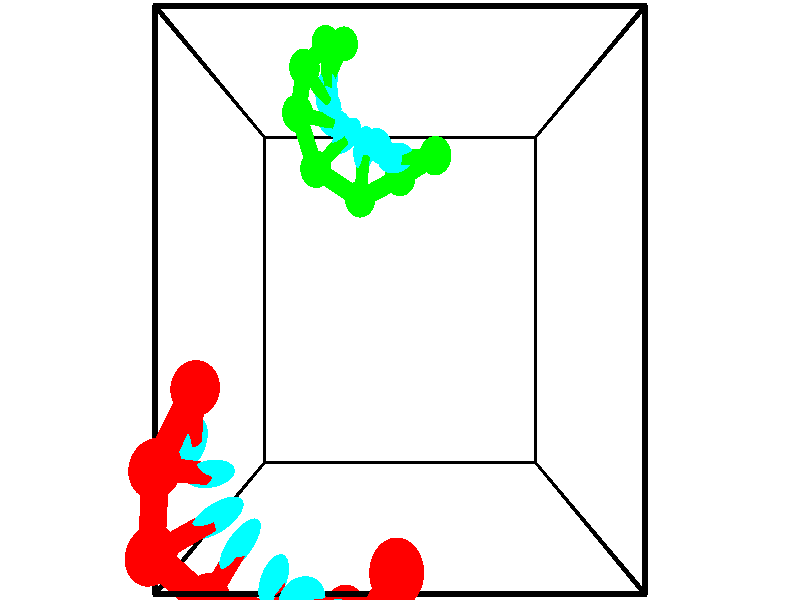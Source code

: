 // switches for output
#declare DRAW_BASES = 1; // possible values are 0, 1; only relevant for DNA ribbons
#declare DRAW_BASES_TYPE = 3; // possible values are 1, 2, 3; only relevant for DNA ribbons
#declare DRAW_FOG = 0; // set to 1 to enable fog

#include "colors.inc"

#include "transforms.inc"
background { rgb <1, 1, 1>}

#default {
   normal{
       ripples 0.25
       frequency 0.20
       turbulence 0.2
       lambda 5
   }
	finish {
		phong 0.1
		phong_size 40.
	}
}

// original window dimensions: 1024x640


// camera settings

camera {
	sky <-0, 1, 0>
	up <-0, 1, 0>
	right 1.6 * <1, 0, 0>
	location <2.5, 2.5, 11.1562>
	look_at <2.5, 2.5, 2.5>
	direction <0, 0, -8.6562>
	angle 67.0682
}


# declare cpy_camera_pos = <2.5, 2.5, 11.1562>;
# if (DRAW_FOG = 1)
fog {
	fog_type 2
	up vnormalize(cpy_camera_pos)
	color rgbt<1,1,1,0.3>
	distance 1e-5
	fog_alt 3e-3
	fog_offset 4
}
# end


// LIGHTS

# declare lum = 6;
global_settings {
	ambient_light rgb lum * <0.05, 0.05, 0.05>
	max_trace_level 15
}# declare cpy_direct_light_amount = 0.25;
light_source
{	1000 * <-1, -1, 1>,
	rgb lum * cpy_direct_light_amount
	parallel
}

light_source
{	1000 * <1, 1, -1>,
	rgb lum * cpy_direct_light_amount
	parallel
}

// strand 0

// nucleotide -1

// particle -1
sphere {
	<0.321821, 1.716060, 4.729865> 0.250000
	pigment { color rgbt <1,0,0,0> }
	no_shadow
}
cylinder {
	<0.229351, 1.392406, 4.513768>,  <0.173869, 1.198215, 4.384110>, 0.100000
	pigment { color rgbt <1,0,0,0> }
	no_shadow
}
cylinder {
	<0.229351, 1.392406, 4.513768>,  <0.321821, 1.716060, 4.729865>, 0.100000
	pigment { color rgbt <1,0,0,0> }
	no_shadow
}

// particle -1
sphere {
	<0.229351, 1.392406, 4.513768> 0.100000
	pigment { color rgbt <1,0,0,0> }
	no_shadow
}
sphere {
	0, 1
	scale<0.080000,0.200000,0.300000>
	matrix <0.779484, -0.486326, 0.394831,
		-0.582204, -0.329835, 0.743133,
		-0.231176, -0.809133, -0.540242,
		0.159998, 1.149667, 4.351696>
	pigment { color rgbt <0,1,1,0> }
	no_shadow
}
cylinder {
	<0.045235, 1.091080, 5.095838>,  <0.321821, 1.716060, 4.729865>, 0.130000
	pigment { color rgbt <1,0,0,0> }
	no_shadow
}

// nucleotide -1

// particle -1
sphere {
	<0.045235, 1.091080, 5.095838> 0.250000
	pigment { color rgbt <1,0,0,0> }
	no_shadow
}
cylinder {
	<0.262197, 0.987293, 4.776220>,  <0.392375, 0.925021, 4.584450>, 0.100000
	pigment { color rgbt <1,0,0,0> }
	no_shadow
}
cylinder {
	<0.262197, 0.987293, 4.776220>,  <0.045235, 1.091080, 5.095838>, 0.100000
	pigment { color rgbt <1,0,0,0> }
	no_shadow
}

// particle -1
sphere {
	<0.262197, 0.987293, 4.776220> 0.100000
	pigment { color rgbt <1,0,0,0> }
	no_shadow
}
sphere {
	0, 1
	scale<0.080000,0.200000,0.300000>
	matrix <0.408831, -0.749375, 0.520860,
		-0.733928, -0.609193, -0.300390,
		0.542409, -0.259465, -0.799044,
		0.424919, 0.909453, 4.536507>
	pigment { color rgbt <0,1,1,0> }
	no_shadow
}
cylinder {
	<-0.042970, 0.323454, 4.977403>,  <0.045235, 1.091080, 5.095838>, 0.130000
	pigment { color rgbt <1,0,0,0> }
	no_shadow
}

// nucleotide -1

// particle -1
sphere {
	<-0.042970, 0.323454, 4.977403> 0.250000
	pigment { color rgbt <1,0,0,0> }
	no_shadow
}
cylinder {
	<0.280663, 0.445774, 4.776654>,  <0.474842, 0.519166, 4.656205>, 0.100000
	pigment { color rgbt <1,0,0,0> }
	no_shadow
}
cylinder {
	<0.280663, 0.445774, 4.776654>,  <-0.042970, 0.323454, 4.977403>, 0.100000
	pigment { color rgbt <1,0,0,0> }
	no_shadow
}

// particle -1
sphere {
	<0.280663, 0.445774, 4.776654> 0.100000
	pigment { color rgbt <1,0,0,0> }
	no_shadow
}
sphere {
	0, 1
	scale<0.080000,0.200000,0.300000>
	matrix <0.581528, -0.539982, 0.608478,
		-0.084928, -0.784160, -0.614720,
		0.809081, 0.305800, -0.501870,
		0.523387, 0.537514, 4.626093>
	pigment { color rgbt <0,1,1,0> }
	no_shadow
}
cylinder {
	<0.409874, -0.218873, 4.654647>,  <-0.042970, 0.323454, 4.977403>, 0.130000
	pigment { color rgbt <1,0,0,0> }
	no_shadow
}

// nucleotide -1

// particle -1
sphere {
	<0.409874, -0.218873, 4.654647> 0.250000
	pigment { color rgbt <1,0,0,0> }
	no_shadow
}
cylinder {
	<0.639204, 0.101665, 4.722934>,  <0.776802, 0.293988, 4.763906>, 0.100000
	pigment { color rgbt <1,0,0,0> }
	no_shadow
}
cylinder {
	<0.639204, 0.101665, 4.722934>,  <0.409874, -0.218873, 4.654647>, 0.100000
	pigment { color rgbt <1,0,0,0> }
	no_shadow
}

// particle -1
sphere {
	<0.639204, 0.101665, 4.722934> 0.100000
	pigment { color rgbt <1,0,0,0> }
	no_shadow
}
sphere {
	0, 1
	scale<0.080000,0.200000,0.300000>
	matrix <0.649211, -0.571423, 0.501997,
		0.499824, -0.176977, -0.847853,
		0.573325, 0.801346, 0.170716,
		0.811201, 0.342069, 4.774148>
	pigment { color rgbt <0,1,1,0> }
	no_shadow
}
cylinder {
	<1.173316, -0.404759, 4.541772>,  <0.409874, -0.218873, 4.654647>, 0.130000
	pigment { color rgbt <1,0,0,0> }
	no_shadow
}

// nucleotide -1

// particle -1
sphere {
	<1.173316, -0.404759, 4.541772> 0.250000
	pigment { color rgbt <1,0,0,0> }
	no_shadow
}
cylinder {
	<1.197306, -0.104214, 4.804636>,  <1.211699, 0.076113, 4.962354>, 0.100000
	pigment { color rgbt <1,0,0,0> }
	no_shadow
}
cylinder {
	<1.197306, -0.104214, 4.804636>,  <1.173316, -0.404759, 4.541772>, 0.100000
	pigment { color rgbt <1,0,0,0> }
	no_shadow
}

// particle -1
sphere {
	<1.197306, -0.104214, 4.804636> 0.100000
	pigment { color rgbt <1,0,0,0> }
	no_shadow
}
sphere {
	0, 1
	scale<0.080000,0.200000,0.300000>
	matrix <0.807899, -0.423195, 0.410128,
		0.586261, 0.506321, -0.632406,
		0.059974, 0.751362, 0.657159,
		1.215298, 0.121195, 5.001784>
	pigment { color rgbt <0,1,1,0> }
	no_shadow
}
cylinder {
	<1.914471, -0.293321, 4.733977>,  <1.173316, -0.404759, 4.541772>, 0.130000
	pigment { color rgbt <1,0,0,0> }
	no_shadow
}

// nucleotide -1

// particle -1
sphere {
	<1.914471, -0.293321, 4.733977> 0.250000
	pigment { color rgbt <1,0,0,0> }
	no_shadow
}
cylinder {
	<1.701391, -0.100380, 5.012133>,  <1.573544, 0.015385, 5.179026>, 0.100000
	pigment { color rgbt <1,0,0,0> }
	no_shadow
}
cylinder {
	<1.701391, -0.100380, 5.012133>,  <1.914471, -0.293321, 4.733977>, 0.100000
	pigment { color rgbt <1,0,0,0> }
	no_shadow
}

// particle -1
sphere {
	<1.701391, -0.100380, 5.012133> 0.100000
	pigment { color rgbt <1,0,0,0> }
	no_shadow
}
sphere {
	0, 1
	scale<0.080000,0.200000,0.300000>
	matrix <0.641376, -0.305988, 0.703568,
		0.552149, 0.820796, -0.146371,
		-0.532699, 0.482353, 0.695390,
		1.541582, 0.044326, 5.220750>
	pigment { color rgbt <0,1,1,0> }
	no_shadow
}
cylinder {
	<2.398222, -0.088657, 5.107634>,  <1.914471, -0.293321, 4.733977>, 0.130000
	pigment { color rgbt <1,0,0,0> }
	no_shadow
}

// nucleotide -1

// particle -1
sphere {
	<2.398222, -0.088657, 5.107634> 0.250000
	pigment { color rgbt <1,0,0,0> }
	no_shadow
}
cylinder {
	<2.072954, -0.046818, 5.336655>,  <1.877794, -0.021714, 5.474067>, 0.100000
	pigment { color rgbt <1,0,0,0> }
	no_shadow
}
cylinder {
	<2.072954, -0.046818, 5.336655>,  <2.398222, -0.088657, 5.107634>, 0.100000
	pigment { color rgbt <1,0,0,0> }
	no_shadow
}

// particle -1
sphere {
	<2.072954, -0.046818, 5.336655> 0.100000
	pigment { color rgbt <1,0,0,0> }
	no_shadow
}
sphere {
	0, 1
	scale<0.080000,0.200000,0.300000>
	matrix <0.514588, -0.330427, 0.791212,
		0.271946, 0.938018, 0.214868,
		-0.813169, 0.104599, 0.572551,
		1.829003, -0.015438, 5.508420>
	pigment { color rgbt <0,1,1,0> }
	no_shadow
}
cylinder {
	<2.469804, 0.434050, 5.658777>,  <2.398222, -0.088657, 5.107634>, 0.130000
	pigment { color rgbt <1,0,0,0> }
	no_shadow
}

// nucleotide -1

// particle -1
sphere {
	<2.469804, 0.434050, 5.658777> 0.250000
	pigment { color rgbt <1,0,0,0> }
	no_shadow
}
cylinder {
	<2.244913, 0.111725, 5.733145>,  <2.109979, -0.081670, 5.777765>, 0.100000
	pigment { color rgbt <1,0,0,0> }
	no_shadow
}
cylinder {
	<2.244913, 0.111725, 5.733145>,  <2.469804, 0.434050, 5.658777>, 0.100000
	pigment { color rgbt <1,0,0,0> }
	no_shadow
}

// particle -1
sphere {
	<2.244913, 0.111725, 5.733145> 0.100000
	pigment { color rgbt <1,0,0,0> }
	no_shadow
}
sphere {
	0, 1
	scale<0.080000,0.200000,0.300000>
	matrix <0.659923, -0.301674, 0.688110,
		-0.498401, 0.509566, 0.701384,
		-0.562227, -0.805813, 0.185920,
		2.076245, -0.130019, 5.788920>
	pigment { color rgbt <0,1,1,0> }
	no_shadow
}
// strand 1

// nucleotide -1

// particle -1
sphere {
	<3.047757, 4.368270, 1.773087> 0.250000
	pigment { color rgbt <0,1,0,0> }
	no_shadow
}
cylinder {
	<2.698780, 4.314095, 1.960916>,  <2.489394, 4.281589, 2.073613>, 0.100000
	pigment { color rgbt <0,1,0,0> }
	no_shadow
}
cylinder {
	<2.698780, 4.314095, 1.960916>,  <3.047757, 4.368270, 1.773087>, 0.100000
	pigment { color rgbt <0,1,0,0> }
	no_shadow
}

// particle -1
sphere {
	<2.698780, 4.314095, 1.960916> 0.100000
	pigment { color rgbt <0,1,0,0> }
	no_shadow
}
sphere {
	0, 1
	scale<0.080000,0.200000,0.300000>
	matrix <-0.469077, 0.501707, -0.726813,
		-0.137148, -0.854369, -0.501243,
		-0.872443, -0.135440, 0.469573,
		2.437047, 4.273463, 2.101788>
	pigment { color rgbt <0,1,1,0> }
	no_shadow
}
cylinder {
	<2.500693, 4.159261, 1.332761>,  <3.047757, 4.368270, 1.773087>, 0.130000
	pigment { color rgbt <0,1,0,0> }
	no_shadow
}

// nucleotide -1

// particle -1
sphere {
	<2.500693, 4.159261, 1.332761> 0.250000
	pigment { color rgbt <0,1,0,0> }
	no_shadow
}
cylinder {
	<2.315353, 4.336662, 1.639646>,  <2.204149, 4.443103, 1.823776>, 0.100000
	pigment { color rgbt <0,1,0,0> }
	no_shadow
}
cylinder {
	<2.315353, 4.336662, 1.639646>,  <2.500693, 4.159261, 1.332761>, 0.100000
	pigment { color rgbt <0,1,0,0> }
	no_shadow
}

// particle -1
sphere {
	<2.315353, 4.336662, 1.639646> 0.100000
	pigment { color rgbt <0,1,0,0> }
	no_shadow
}
sphere {
	0, 1
	scale<0.080000,0.200000,0.300000>
	matrix <-0.507632, 0.576799, -0.640010,
		-0.726373, -0.686009, -0.042123,
		-0.463349, 0.443503, 0.767211,
		2.176349, 4.469713, 1.869809>
	pigment { color rgbt <0,1,1,0> }
	no_shadow
}
cylinder {
	<1.843898, 3.880477, 1.237966>,  <2.500693, 4.159261, 1.332761>, 0.130000
	pigment { color rgbt <0,1,0,0> }
	no_shadow
}

// nucleotide -1

// particle -1
sphere {
	<1.843898, 3.880477, 1.237966> 0.250000
	pigment { color rgbt <0,1,0,0> }
	no_shadow
}
cylinder {
	<1.893024, 4.239944, 1.406400>,  <1.922500, 4.455625, 1.507460>, 0.100000
	pigment { color rgbt <0,1,0,0> }
	no_shadow
}
cylinder {
	<1.893024, 4.239944, 1.406400>,  <1.843898, 3.880477, 1.237966>, 0.100000
	pigment { color rgbt <0,1,0,0> }
	no_shadow
}

// particle -1
sphere {
	<1.893024, 4.239944, 1.406400> 0.100000
	pigment { color rgbt <0,1,0,0> }
	no_shadow
}
sphere {
	0, 1
	scale<0.080000,0.200000,0.300000>
	matrix <-0.599420, 0.405331, -0.690220,
		-0.790957, -0.167636, 0.588460,
		0.122815, 0.898669, 0.421084,
		1.929869, 4.509545, 1.532725>
	pigment { color rgbt <0,1,1,0> }
	no_shadow
}
cylinder {
	<1.133984, 4.267778, 1.358822>,  <1.843898, 3.880477, 1.237966>, 0.130000
	pigment { color rgbt <0,1,0,0> }
	no_shadow
}

// nucleotide -1

// particle -1
sphere {
	<1.133984, 4.267778, 1.358822> 0.250000
	pigment { color rgbt <0,1,0,0> }
	no_shadow
}
cylinder {
	<1.412712, 4.544571, 1.283346>,  <1.579949, 4.710647, 1.238060>, 0.100000
	pigment { color rgbt <0,1,0,0> }
	no_shadow
}
cylinder {
	<1.412712, 4.544571, 1.283346>,  <1.133984, 4.267778, 1.358822>, 0.100000
	pigment { color rgbt <0,1,0,0> }
	no_shadow
}

// particle -1
sphere {
	<1.412712, 4.544571, 1.283346> 0.100000
	pigment { color rgbt <0,1,0,0> }
	no_shadow
}
sphere {
	0, 1
	scale<0.080000,0.200000,0.300000>
	matrix <-0.594501, 0.410048, -0.691686,
		-0.401262, 0.594156, 0.697113,
		0.696820, 0.691982, -0.188689,
		1.621758, 4.752165, 1.226739>
	pigment { color rgbt <0,1,1,0> }
	no_shadow
}
cylinder {
	<0.847411, 5.012388, 1.396760>,  <1.133984, 4.267778, 1.358822>, 0.130000
	pigment { color rgbt <0,1,0,0> }
	no_shadow
}

// nucleotide -1

// particle -1
sphere {
	<0.847411, 5.012388, 1.396760> 0.250000
	pigment { color rgbt <0,1,0,0> }
	no_shadow
}
cylinder {
	<1.162067, 5.000076, 1.150103>,  <1.350861, 4.992689, 1.002108>, 0.100000
	pigment { color rgbt <0,1,0,0> }
	no_shadow
}
cylinder {
	<1.162067, 5.000076, 1.150103>,  <0.847411, 5.012388, 1.396760>, 0.100000
	pigment { color rgbt <0,1,0,0> }
	no_shadow
}

// particle -1
sphere {
	<1.162067, 5.000076, 1.150103> 0.100000
	pigment { color rgbt <0,1,0,0> }
	no_shadow
}
sphere {
	0, 1
	scale<0.080000,0.200000,0.300000>
	matrix <-0.517044, 0.513011, -0.685190,
		0.337434, 0.857830, 0.387641,
		0.786641, -0.030779, -0.616644,
		1.398060, 4.990843, 0.965110>
	pigment { color rgbt <0,1,1,0> }
	no_shadow
}
cylinder {
	<0.918669, 5.703479, 1.162957>,  <0.847411, 5.012388, 1.396760>, 0.130000
	pigment { color rgbt <0,1,0,0> }
	no_shadow
}

// nucleotide -1

// particle -1
sphere {
	<0.918669, 5.703479, 1.162957> 0.250000
	pigment { color rgbt <0,1,0,0> }
	no_shadow
}
cylinder {
	<1.115440, 5.493706, 0.884971>,  <1.233503, 5.367842, 0.718179>, 0.100000
	pigment { color rgbt <0,1,0,0> }
	no_shadow
}
cylinder {
	<1.115440, 5.493706, 0.884971>,  <0.918669, 5.703479, 1.162957>, 0.100000
	pigment { color rgbt <0,1,0,0> }
	no_shadow
}

// particle -1
sphere {
	<1.115440, 5.493706, 0.884971> 0.100000
	pigment { color rgbt <0,1,0,0> }
	no_shadow
}
sphere {
	0, 1
	scale<0.080000,0.200000,0.300000>
	matrix <-0.523689, 0.459448, -0.717397,
		0.695526, 0.716853, -0.048625,
		0.491928, -0.524433, -0.694966,
		1.263019, 5.336376, 0.676481>
	pigment { color rgbt <0,1,1,0> }
	no_shadow
}
cylinder {
	<1.216363, 6.216607, 0.662872>,  <0.918669, 5.703479, 1.162957>, 0.130000
	pigment { color rgbt <0,1,0,0> }
	no_shadow
}

// nucleotide -1

// particle -1
sphere {
	<1.216363, 6.216607, 0.662872> 0.250000
	pigment { color rgbt <0,1,0,0> }
	no_shadow
}
cylinder {
	<1.200958, 5.875896, 0.453876>,  <1.191715, 5.671470, 0.328479>, 0.100000
	pigment { color rgbt <0,1,0,0> }
	no_shadow
}
cylinder {
	<1.200958, 5.875896, 0.453876>,  <1.216363, 6.216607, 0.662872>, 0.100000
	pigment { color rgbt <0,1,0,0> }
	no_shadow
}

// particle -1
sphere {
	<1.200958, 5.875896, 0.453876> 0.100000
	pigment { color rgbt <0,1,0,0> }
	no_shadow
}
sphere {
	0, 1
	scale<0.080000,0.200000,0.300000>
	matrix <-0.449801, 0.481686, -0.752102,
		0.892298, 0.206051, -0.401681,
		-0.038513, -0.851776, -0.522489,
		1.189404, 5.620364, 0.297130>
	pigment { color rgbt <0,1,1,0> }
	no_shadow
}
cylinder {
	<1.477931, 6.418886, 0.073230>,  <1.216363, 6.216607, 0.662872>, 0.130000
	pigment { color rgbt <0,1,0,0> }
	no_shadow
}

// nucleotide -1

// particle -1
sphere {
	<1.477931, 6.418886, 0.073230> 0.250000
	pigment { color rgbt <0,1,0,0> }
	no_shadow
}
cylinder {
	<1.279514, 6.083042, -0.015315>,  <1.160465, 5.881536, -0.068441>, 0.100000
	pigment { color rgbt <0,1,0,0> }
	no_shadow
}
cylinder {
	<1.279514, 6.083042, -0.015315>,  <1.477931, 6.418886, 0.073230>, 0.100000
	pigment { color rgbt <0,1,0,0> }
	no_shadow
}

// particle -1
sphere {
	<1.279514, 6.083042, -0.015315> 0.100000
	pigment { color rgbt <0,1,0,0> }
	no_shadow
}
sphere {
	0, 1
	scale<0.080000,0.200000,0.300000>
	matrix <-0.524313, 0.492843, -0.694407,
		0.692127, -0.228392, -0.684688,
		-0.496040, -0.839609, -0.221361,
		1.130702, 5.831160, -0.081723>
	pigment { color rgbt <0,1,1,0> }
	no_shadow
}
// box output
cylinder {
	<0.000000, 0.000000, 0.000000>,  <5.000000, 0.000000, 0.000000>, 0.025000
	pigment { color rgbt <0,0,0,0> }
	no_shadow
}
cylinder {
	<0.000000, 0.000000, 0.000000>,  <0.000000, 5.000000, 0.000000>, 0.025000
	pigment { color rgbt <0,0,0,0> }
	no_shadow
}
cylinder {
	<0.000000, 0.000000, 0.000000>,  <0.000000, 0.000000, 5.000000>, 0.025000
	pigment { color rgbt <0,0,0,0> }
	no_shadow
}
cylinder {
	<5.000000, 5.000000, 5.000000>,  <0.000000, 5.000000, 5.000000>, 0.025000
	pigment { color rgbt <0,0,0,0> }
	no_shadow
}
cylinder {
	<5.000000, 5.000000, 5.000000>,  <5.000000, 0.000000, 5.000000>, 0.025000
	pigment { color rgbt <0,0,0,0> }
	no_shadow
}
cylinder {
	<5.000000, 5.000000, 5.000000>,  <5.000000, 5.000000, 0.000000>, 0.025000
	pigment { color rgbt <0,0,0,0> }
	no_shadow
}
cylinder {
	<0.000000, 0.000000, 5.000000>,  <0.000000, 5.000000, 5.000000>, 0.025000
	pigment { color rgbt <0,0,0,0> }
	no_shadow
}
cylinder {
	<0.000000, 0.000000, 5.000000>,  <5.000000, 0.000000, 5.000000>, 0.025000
	pigment { color rgbt <0,0,0,0> }
	no_shadow
}
cylinder {
	<5.000000, 5.000000, 0.000000>,  <0.000000, 5.000000, 0.000000>, 0.025000
	pigment { color rgbt <0,0,0,0> }
	no_shadow
}
cylinder {
	<5.000000, 5.000000, 0.000000>,  <5.000000, 0.000000, 0.000000>, 0.025000
	pigment { color rgbt <0,0,0,0> }
	no_shadow
}
cylinder {
	<5.000000, 0.000000, 5.000000>,  <5.000000, 0.000000, 0.000000>, 0.025000
	pigment { color rgbt <0,0,0,0> }
	no_shadow
}
cylinder {
	<0.000000, 5.000000, 0.000000>,  <0.000000, 5.000000, 5.000000>, 0.025000
	pigment { color rgbt <0,0,0,0> }
	no_shadow
}
// end of box output
